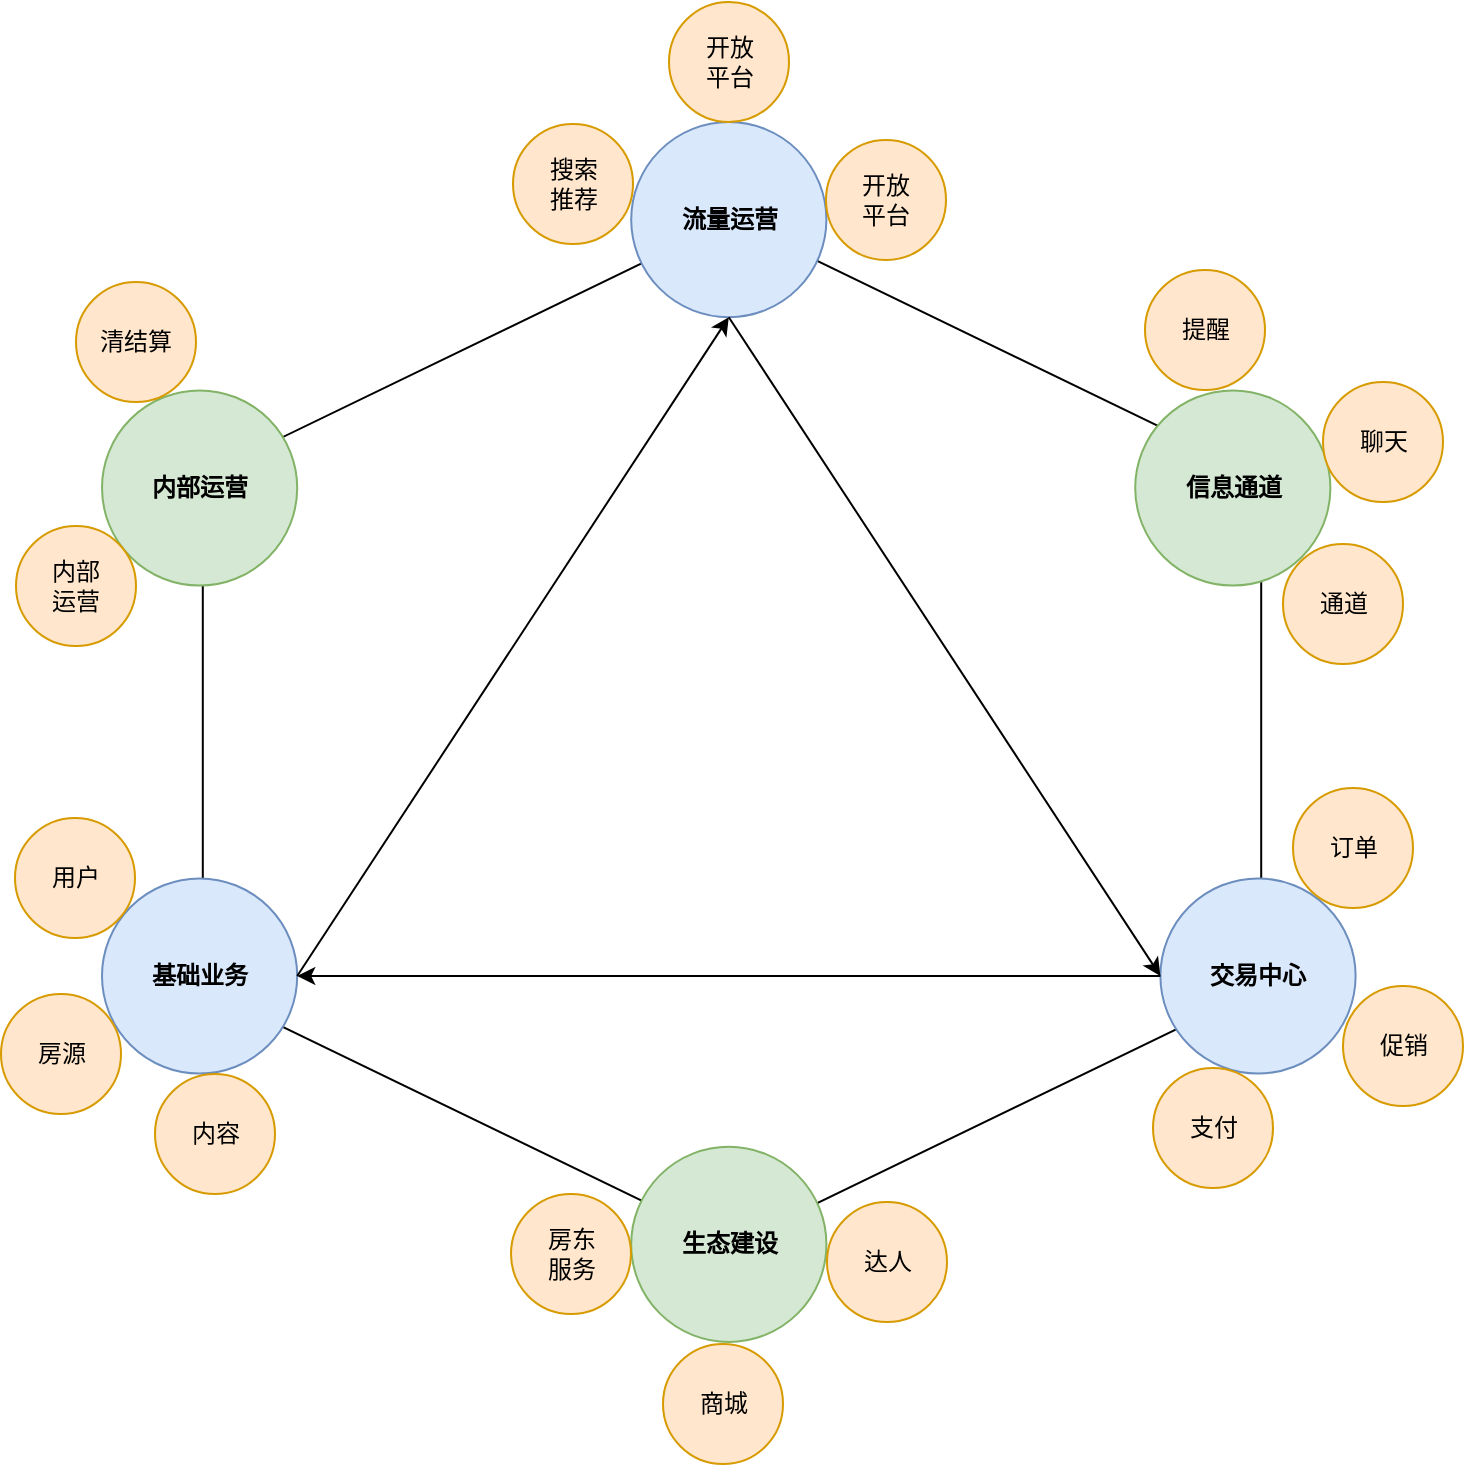 <mxfile version="11.3.0" type="github" pages="1"><diagram id="1l8nbZYicziy1tsvWMK8" name="Page-1"><mxGraphModel dx="1045" dy="755" grid="1" gridSize="10" guides="1" tooltips="1" connect="1" arrows="1" fold="1" page="1" pageScale="1" pageWidth="827" pageHeight="1169" math="0" shadow="0"><root><mxCell id="0"/><mxCell id="1" parent="0"/><mxCell id="5wOLp9JNuA5uwsZeebMo-1" value="" style="shape=hexagon;perimeter=hexagonPerimeter2;whiteSpace=wrap;html=1;direction=north;" parent="1" vertex="1"><mxGeometry x="160.4" y="168.8" width="529.2" height="512.4" as="geometry"/></mxCell><mxCell id="SG67ZrkMPG3jon6Jxduo-2" value="&lt;b&gt;流量运营&lt;/b&gt;" style="ellipse;whiteSpace=wrap;html=1;aspect=fixed;fillColor=#dae8fc;strokeColor=#6c8ebf;" vertex="1" parent="1"><mxGeometry x="374.6" y="120" width="97.6" height="97.6" as="geometry"/></mxCell><mxCell id="SG67ZrkMPG3jon6Jxduo-4" value="&lt;b&gt;基础业务&lt;/b&gt;" style="ellipse;whiteSpace=wrap;html=1;aspect=fixed;fillColor=#dae8fc;strokeColor=#6c8ebf;" vertex="1" parent="1"><mxGeometry x="110" y="498.2" width="97.6" height="97.6" as="geometry"/></mxCell><mxCell id="SG67ZrkMPG3jon6Jxduo-6" value="&lt;b&gt;交易中心&lt;/b&gt;" style="ellipse;whiteSpace=wrap;html=1;aspect=fixed;fillColor=#dae8fc;strokeColor=#6c8ebf;" vertex="1" parent="1"><mxGeometry x="639.2" y="498.2" width="97.6" height="97.6" as="geometry"/></mxCell><mxCell id="SG67ZrkMPG3jon6Jxduo-8" value="" style="endArrow=classic;html=1;entryX=0.5;entryY=1;entryDx=0;entryDy=0;exitX=1;exitY=0.5;exitDx=0;exitDy=0;" edge="1" parent="1" source="SG67ZrkMPG3jon6Jxduo-4" target="SG67ZrkMPG3jon6Jxduo-2"><mxGeometry width="50" height="50" relative="1" as="geometry"><mxPoint x="185.6" y="534.8" as="sourcePoint"/><mxPoint x="248.6" y="473.8" as="targetPoint"/></mxGeometry></mxCell><mxCell id="SG67ZrkMPG3jon6Jxduo-9" value="" style="endArrow=classic;html=1;entryX=0;entryY=0.5;entryDx=0;entryDy=0;exitX=0.5;exitY=1;exitDx=0;exitDy=0;" edge="1" parent="1" source="SG67ZrkMPG3jon6Jxduo-2" target="SG67ZrkMPG3jon6Jxduo-6"><mxGeometry width="50" height="50" relative="1" as="geometry"><mxPoint x="210.8" y="791" as="sourcePoint"/><mxPoint x="273.8" y="730" as="targetPoint"/></mxGeometry></mxCell><mxCell id="SG67ZrkMPG3jon6Jxduo-10" value="" style="endArrow=classic;html=1;entryX=1;entryY=0.5;entryDx=0;entryDy=0;exitX=0;exitY=0.5;exitDx=0;exitDy=0;" edge="1" parent="1" source="SG67ZrkMPG3jon6Jxduo-6" target="SG67ZrkMPG3jon6Jxduo-4"><mxGeometry width="50" height="50" relative="1" as="geometry"><mxPoint x="110" y="815.4" as="sourcePoint"/><mxPoint x="173" y="754.4" as="targetPoint"/></mxGeometry></mxCell><mxCell id="_icPRjUHa89k4BcRh54H-20" value="基础版" parent="0"/><mxCell id="_icPRjUHa89k4BcRh54H-21" value="&lt;b&gt;内部运营&lt;/b&gt;" style="ellipse;whiteSpace=wrap;html=1;aspect=fixed;fillColor=#d5e8d4;strokeColor=#82b366;" vertex="1" parent="_icPRjUHa89k4BcRh54H-20"><mxGeometry x="110" y="254.2" width="97.6" height="97.6" as="geometry"/></mxCell><mxCell id="_icPRjUHa89k4BcRh54H-22" value="&lt;b&gt;信息通道&lt;/b&gt;" style="ellipse;whiteSpace=wrap;html=1;aspect=fixed;fillColor=#d5e8d4;strokeColor=#82b366;" vertex="1" parent="_icPRjUHa89k4BcRh54H-20"><mxGeometry x="626.6" y="254.2" width="97.6" height="97.6" as="geometry"/></mxCell><mxCell id="_icPRjUHa89k4BcRh54H-23" value="&lt;b&gt;生态建设&lt;/b&gt;" style="ellipse;whiteSpace=wrap;html=1;aspect=fixed;fillColor=#d5e8d4;strokeColor=#82b366;" vertex="1" parent="_icPRjUHa89k4BcRh54H-20"><mxGeometry x="374.6" y="632.4" width="97.6" height="97.6" as="geometry"/></mxCell><mxCell id="_icPRjUHa89k4BcRh54H-24" value="强化版" parent="0"/><mxCell id="_icPRjUHa89k4BcRh54H-51" value="服务中心" parent="0"/><mxCell id="_icPRjUHa89k4BcRh54H-52" value="清结算" style="ellipse;whiteSpace=wrap;html=1;aspect=fixed;fillColor=#ffe6cc;strokeColor=#d79b00;" vertex="1" parent="_icPRjUHa89k4BcRh54H-51"><mxGeometry x="97" y="200" width="60" height="60" as="geometry"/></mxCell><mxCell id="_icPRjUHa89k4BcRh54H-53" value="内部&lt;br&gt;运营" style="ellipse;whiteSpace=wrap;html=1;aspect=fixed;fillColor=#ffe6cc;strokeColor=#d79b00;" vertex="1" parent="_icPRjUHa89k4BcRh54H-51"><mxGeometry x="67" y="322" width="60" height="60" as="geometry"/></mxCell><mxCell id="_icPRjUHa89k4BcRh54H-54" value="开放&lt;br&gt;平台" style="ellipse;whiteSpace=wrap;html=1;aspect=fixed;fillColor=#ffe6cc;strokeColor=#d79b00;" vertex="1" parent="_icPRjUHa89k4BcRh54H-51"><mxGeometry x="393.5" y="60" width="60" height="60" as="geometry"/></mxCell><mxCell id="_icPRjUHa89k4BcRh54H-55" value="房源" style="ellipse;whiteSpace=wrap;html=1;aspect=fixed;fillColor=#ffe6cc;strokeColor=#d79b00;" vertex="1" parent="_icPRjUHa89k4BcRh54H-51"><mxGeometry x="59.5" y="556" width="60" height="60" as="geometry"/></mxCell><mxCell id="_icPRjUHa89k4BcRh54H-56" value="内容" style="ellipse;whiteSpace=wrap;html=1;aspect=fixed;fillColor=#ffe6cc;strokeColor=#d79b00;" vertex="1" parent="_icPRjUHa89k4BcRh54H-51"><mxGeometry x="136.5" y="596" width="60" height="60" as="geometry"/></mxCell><mxCell id="_icPRjUHa89k4BcRh54H-57" value="商城" style="ellipse;whiteSpace=wrap;html=1;aspect=fixed;fillColor=#ffe6cc;strokeColor=#d79b00;" vertex="1" parent="_icPRjUHa89k4BcRh54H-51"><mxGeometry x="390.5" y="731" width="60" height="60" as="geometry"/></mxCell><mxCell id="_icPRjUHa89k4BcRh54H-58" value="达人" style="ellipse;whiteSpace=wrap;html=1;aspect=fixed;fillColor=#ffe6cc;strokeColor=#d79b00;" vertex="1" parent="_icPRjUHa89k4BcRh54H-51"><mxGeometry x="472.5" y="660" width="60" height="60" as="geometry"/></mxCell><mxCell id="_icPRjUHa89k4BcRh54H-59" value="聊天" style="ellipse;whiteSpace=wrap;html=1;aspect=fixed;fillColor=#ffe6cc;strokeColor=#d79b00;" vertex="1" parent="_icPRjUHa89k4BcRh54H-51"><mxGeometry x="720.5" y="250" width="60" height="60" as="geometry"/></mxCell><mxCell id="_icPRjUHa89k4BcRh54H-60" value="通道" style="ellipse;whiteSpace=wrap;html=1;aspect=fixed;fillColor=#ffe6cc;strokeColor=#d79b00;" vertex="1" parent="_icPRjUHa89k4BcRh54H-51"><mxGeometry x="700.5" y="331" width="60" height="60" as="geometry"/></mxCell><mxCell id="_icPRjUHa89k4BcRh54H-61" value="订单" style="ellipse;whiteSpace=wrap;html=1;aspect=fixed;fillColor=#ffe6cc;strokeColor=#d79b00;" vertex="1" parent="_icPRjUHa89k4BcRh54H-51"><mxGeometry x="705.5" y="453" width="60" height="60" as="geometry"/></mxCell><mxCell id="_icPRjUHa89k4BcRh54H-62" value="促销" style="ellipse;whiteSpace=wrap;html=1;aspect=fixed;fillColor=#ffe6cc;strokeColor=#d79b00;" vertex="1" parent="_icPRjUHa89k4BcRh54H-51"><mxGeometry x="730.5" y="552" width="60" height="60" as="geometry"/></mxCell><mxCell id="_icPRjUHa89k4BcRh54H-63" value="支付" style="ellipse;whiteSpace=wrap;html=1;aspect=fixed;fillColor=#ffe6cc;strokeColor=#d79b00;" vertex="1" parent="_icPRjUHa89k4BcRh54H-51"><mxGeometry x="635.5" y="593" width="60" height="60" as="geometry"/></mxCell><mxCell id="_icPRjUHa89k4BcRh54H-64" value="开放&lt;br&gt;平台" style="ellipse;whiteSpace=wrap;html=1;aspect=fixed;fillColor=#ffe6cc;strokeColor=#d79b00;" vertex="1" parent="_icPRjUHa89k4BcRh54H-51"><mxGeometry x="472" y="129" width="60" height="60" as="geometry"/></mxCell><mxCell id="_icPRjUHa89k4BcRh54H-65" value="搜索&lt;br&gt;推荐" style="ellipse;whiteSpace=wrap;html=1;aspect=fixed;fillColor=#ffe6cc;strokeColor=#d79b00;" vertex="1" parent="_icPRjUHa89k4BcRh54H-51"><mxGeometry x="315.5" y="121" width="60" height="60" as="geometry"/></mxCell><mxCell id="_icPRjUHa89k4BcRh54H-66" value="用户" style="ellipse;whiteSpace=wrap;html=1;aspect=fixed;fillColor=#ffe6cc;strokeColor=#d79b00;" vertex="1" parent="_icPRjUHa89k4BcRh54H-51"><mxGeometry x="66.5" y="468" width="60" height="60" as="geometry"/></mxCell><mxCell id="_icPRjUHa89k4BcRh54H-67" value="房东&lt;br&gt;服务" style="ellipse;whiteSpace=wrap;html=1;aspect=fixed;fillColor=#ffe6cc;strokeColor=#d79b00;" vertex="1" parent="_icPRjUHa89k4BcRh54H-51"><mxGeometry x="314.5" y="656" width="60" height="60" as="geometry"/></mxCell><mxCell id="_icPRjUHa89k4BcRh54H-68" value="提醒" style="ellipse;whiteSpace=wrap;html=1;aspect=fixed;fillColor=#ffe6cc;strokeColor=#d79b00;" vertex="1" parent="_icPRjUHa89k4BcRh54H-51"><mxGeometry x="631.5" y="194" width="60" height="60" as="geometry"/></mxCell></root></mxGraphModel></diagram></mxfile>